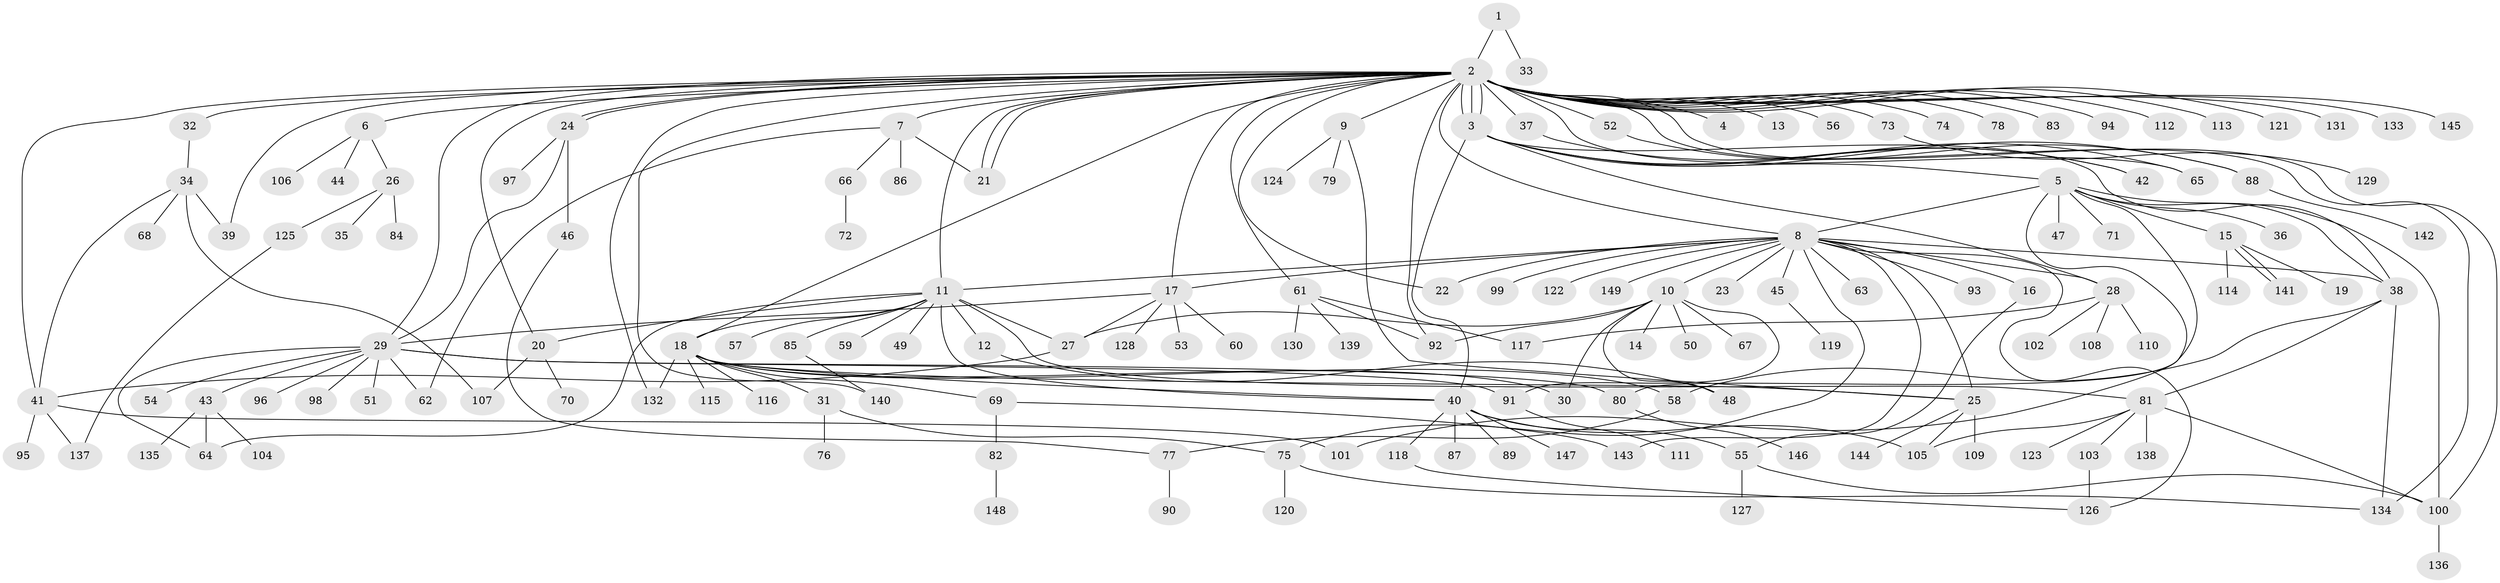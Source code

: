// Generated by graph-tools (version 1.1) at 2025/35/03/09/25 02:35:20]
// undirected, 149 vertices, 207 edges
graph export_dot {
graph [start="1"]
  node [color=gray90,style=filled];
  1;
  2;
  3;
  4;
  5;
  6;
  7;
  8;
  9;
  10;
  11;
  12;
  13;
  14;
  15;
  16;
  17;
  18;
  19;
  20;
  21;
  22;
  23;
  24;
  25;
  26;
  27;
  28;
  29;
  30;
  31;
  32;
  33;
  34;
  35;
  36;
  37;
  38;
  39;
  40;
  41;
  42;
  43;
  44;
  45;
  46;
  47;
  48;
  49;
  50;
  51;
  52;
  53;
  54;
  55;
  56;
  57;
  58;
  59;
  60;
  61;
  62;
  63;
  64;
  65;
  66;
  67;
  68;
  69;
  70;
  71;
  72;
  73;
  74;
  75;
  76;
  77;
  78;
  79;
  80;
  81;
  82;
  83;
  84;
  85;
  86;
  87;
  88;
  89;
  90;
  91;
  92;
  93;
  94;
  95;
  96;
  97;
  98;
  99;
  100;
  101;
  102;
  103;
  104;
  105;
  106;
  107;
  108;
  109;
  110;
  111;
  112;
  113;
  114;
  115;
  116;
  117;
  118;
  119;
  120;
  121;
  122;
  123;
  124;
  125;
  126;
  127;
  128;
  129;
  130;
  131;
  132;
  133;
  134;
  135;
  136;
  137;
  138;
  139;
  140;
  141;
  142;
  143;
  144;
  145;
  146;
  147;
  148;
  149;
  1 -- 2;
  1 -- 33;
  2 -- 3;
  2 -- 3;
  2 -- 3;
  2 -- 4;
  2 -- 6;
  2 -- 7;
  2 -- 8;
  2 -- 9;
  2 -- 11;
  2 -- 13;
  2 -- 17;
  2 -- 18;
  2 -- 20;
  2 -- 21;
  2 -- 21;
  2 -- 22;
  2 -- 24;
  2 -- 24;
  2 -- 29;
  2 -- 32;
  2 -- 37;
  2 -- 39;
  2 -- 41;
  2 -- 52;
  2 -- 56;
  2 -- 61;
  2 -- 65;
  2 -- 73;
  2 -- 74;
  2 -- 78;
  2 -- 83;
  2 -- 92;
  2 -- 94;
  2 -- 100;
  2 -- 112;
  2 -- 113;
  2 -- 121;
  2 -- 131;
  2 -- 132;
  2 -- 133;
  2 -- 134;
  2 -- 140;
  2 -- 145;
  3 -- 5;
  3 -- 28;
  3 -- 38;
  3 -- 40;
  3 -- 42;
  3 -- 65;
  3 -- 88;
  5 -- 8;
  5 -- 15;
  5 -- 36;
  5 -- 38;
  5 -- 47;
  5 -- 71;
  5 -- 80;
  5 -- 100;
  5 -- 101;
  6 -- 26;
  6 -- 44;
  6 -- 106;
  7 -- 21;
  7 -- 62;
  7 -- 66;
  7 -- 86;
  8 -- 10;
  8 -- 11;
  8 -- 16;
  8 -- 17;
  8 -- 22;
  8 -- 23;
  8 -- 25;
  8 -- 28;
  8 -- 38;
  8 -- 45;
  8 -- 63;
  8 -- 75;
  8 -- 93;
  8 -- 99;
  8 -- 122;
  8 -- 126;
  8 -- 143;
  8 -- 149;
  9 -- 25;
  9 -- 79;
  9 -- 124;
  10 -- 14;
  10 -- 27;
  10 -- 30;
  10 -- 48;
  10 -- 50;
  10 -- 67;
  10 -- 91;
  10 -- 92;
  11 -- 12;
  11 -- 18;
  11 -- 20;
  11 -- 27;
  11 -- 40;
  11 -- 49;
  11 -- 57;
  11 -- 59;
  11 -- 64;
  11 -- 81;
  11 -- 85;
  12 -- 48;
  15 -- 19;
  15 -- 114;
  15 -- 141;
  15 -- 141;
  16 -- 55;
  17 -- 27;
  17 -- 29;
  17 -- 53;
  17 -- 60;
  17 -- 128;
  18 -- 25;
  18 -- 30;
  18 -- 31;
  18 -- 40;
  18 -- 58;
  18 -- 69;
  18 -- 115;
  18 -- 116;
  18 -- 132;
  20 -- 70;
  20 -- 107;
  24 -- 29;
  24 -- 46;
  24 -- 97;
  25 -- 105;
  25 -- 109;
  25 -- 144;
  26 -- 35;
  26 -- 84;
  26 -- 125;
  27 -- 41;
  28 -- 102;
  28 -- 108;
  28 -- 110;
  28 -- 117;
  29 -- 43;
  29 -- 51;
  29 -- 54;
  29 -- 62;
  29 -- 64;
  29 -- 80;
  29 -- 91;
  29 -- 96;
  29 -- 98;
  31 -- 75;
  31 -- 76;
  32 -- 34;
  34 -- 39;
  34 -- 41;
  34 -- 68;
  34 -- 107;
  37 -- 42;
  38 -- 58;
  38 -- 81;
  38 -- 134;
  40 -- 55;
  40 -- 87;
  40 -- 89;
  40 -- 105;
  40 -- 118;
  40 -- 147;
  41 -- 95;
  41 -- 101;
  41 -- 137;
  43 -- 64;
  43 -- 104;
  43 -- 135;
  45 -- 119;
  46 -- 77;
  52 -- 88;
  55 -- 100;
  55 -- 127;
  58 -- 77;
  61 -- 92;
  61 -- 117;
  61 -- 130;
  61 -- 139;
  66 -- 72;
  69 -- 82;
  69 -- 143;
  73 -- 129;
  75 -- 120;
  75 -- 134;
  77 -- 90;
  80 -- 146;
  81 -- 100;
  81 -- 103;
  81 -- 105;
  81 -- 123;
  81 -- 138;
  82 -- 148;
  85 -- 140;
  88 -- 142;
  91 -- 111;
  100 -- 136;
  103 -- 126;
  118 -- 126;
  125 -- 137;
}
